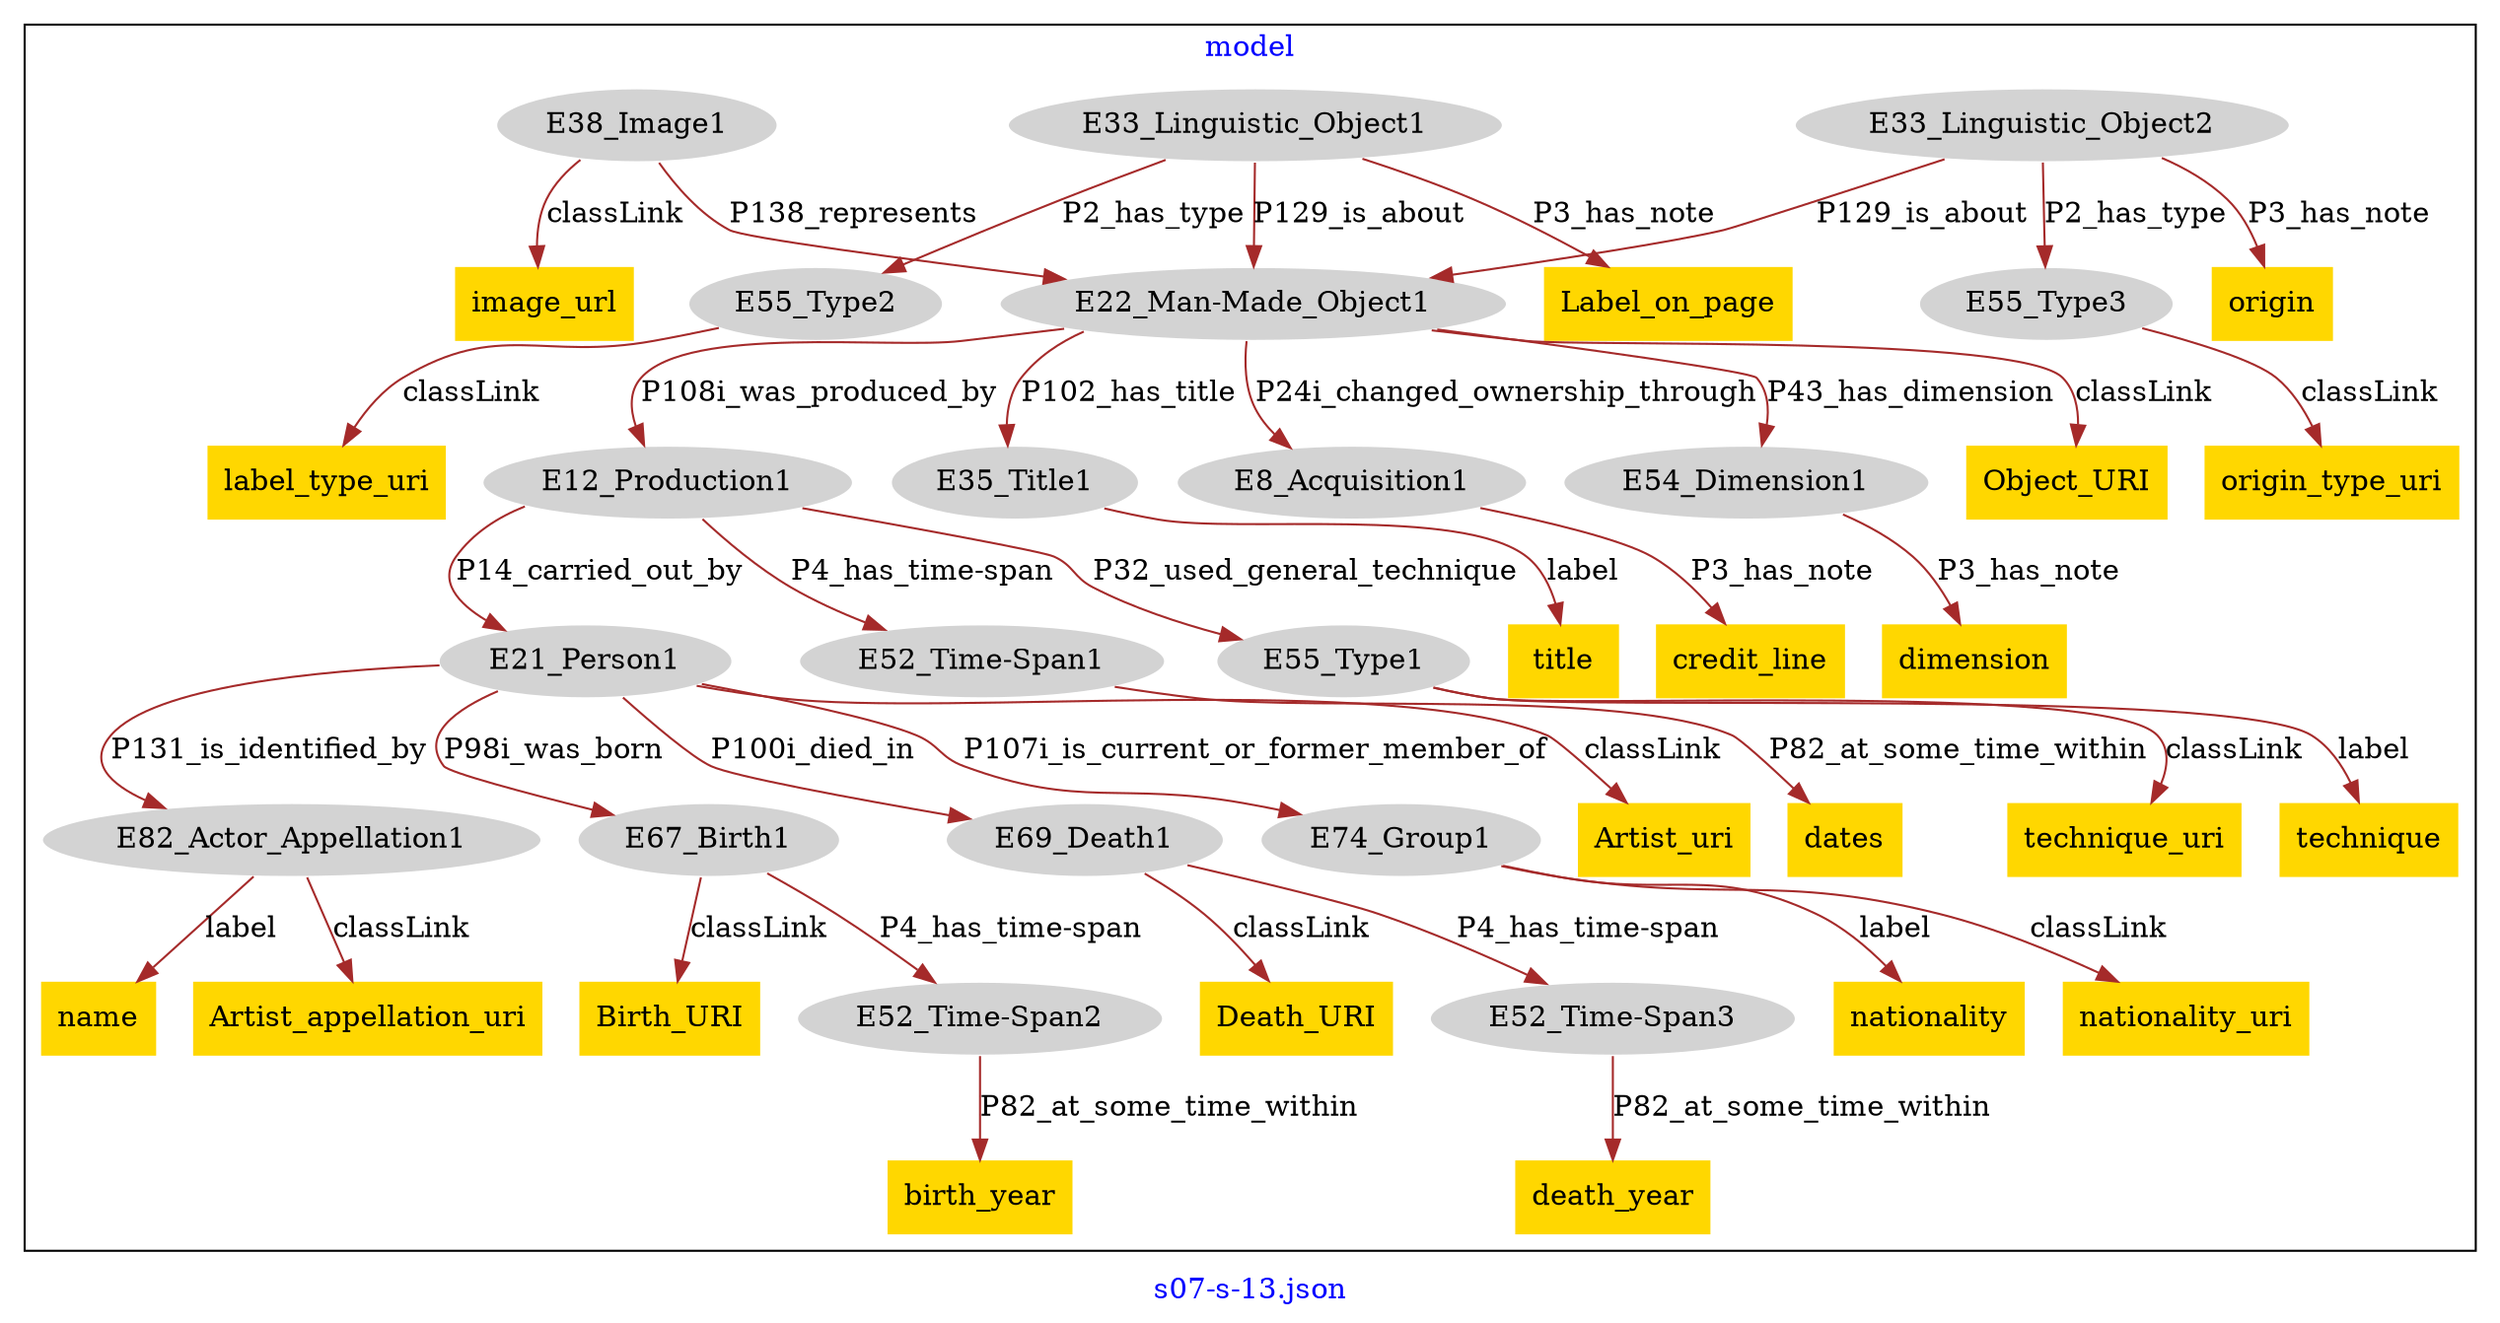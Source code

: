 digraph n0 {
fontcolor="blue"
remincross="true"
label="s07-s-13.json"
subgraph cluster {
label="model"
n2[style="filled",color="white",fillcolor="lightgray",label="E33_Linguistic_Object2"];
n3[shape="plaintext",style="filled",fillcolor="gold",label="origin"];
n4[style="filled",color="white",fillcolor="lightgray",label="E82_Actor_Appellation1"];
n5[shape="plaintext",style="filled",fillcolor="gold",label="name"];
n6[style="filled",color="white",fillcolor="lightgray",label="E67_Birth1"];
n7[shape="plaintext",style="filled",fillcolor="gold",label="Birth_URI"];
n8[style="filled",color="white",fillcolor="lightgray",label="E55_Type1"];
n9[shape="plaintext",style="filled",fillcolor="gold",label="technique_uri"];
n10[style="filled",color="white",fillcolor="lightgray",label="E33_Linguistic_Object1"];
n11[shape="plaintext",style="filled",fillcolor="gold",label="Label_on_page"];
n12[style="filled",color="white",fillcolor="lightgray",label="E35_Title1"];
n13[shape="plaintext",style="filled",fillcolor="gold",label="title"];
n14[style="filled",color="white",fillcolor="lightgray",label="E8_Acquisition1"];
n15[shape="plaintext",style="filled",fillcolor="gold",label="credit_line"];
n16[style="filled",color="white",fillcolor="lightgray",label="E54_Dimension1"];
n17[shape="plaintext",style="filled",fillcolor="gold",label="dimension"];
n18[style="filled",color="white",fillcolor="lightgray",label="E69_Death1"];
n19[shape="plaintext",style="filled",fillcolor="gold",label="Death_URI"];
n20[shape="plaintext",style="filled",fillcolor="gold",label="technique"];
n21[style="filled",color="white",fillcolor="lightgray",label="E74_Group1"];
n22[shape="plaintext",style="filled",fillcolor="gold",label="nationality"];
n23[style="filled",color="white",fillcolor="lightgray",label="E52_Time-Span3"];
n24[shape="plaintext",style="filled",fillcolor="gold",label="death_year"];
n25[style="filled",color="white",fillcolor="lightgray",label="E55_Type2"];
n26[shape="plaintext",style="filled",fillcolor="gold",label="label_type_uri"];
n27[style="filled",color="white",fillcolor="lightgray",label="E22_Man-Made_Object1"];
n28[shape="plaintext",style="filled",fillcolor="gold",label="Object_URI"];
n29[style="filled",color="white",fillcolor="lightgray",label="E21_Person1"];
n30[shape="plaintext",style="filled",fillcolor="gold",label="Artist_uri"];
n31[shape="plaintext",style="filled",fillcolor="gold",label="nationality_uri"];
n32[style="filled",color="white",fillcolor="lightgray",label="E55_Type3"];
n33[shape="plaintext",style="filled",fillcolor="gold",label="origin_type_uri"];
n34[style="filled",color="white",fillcolor="lightgray",label="E38_Image1"];
n35[shape="plaintext",style="filled",fillcolor="gold",label="image_url"];
n36[style="filled",color="white",fillcolor="lightgray",label="E52_Time-Span2"];
n37[shape="plaintext",style="filled",fillcolor="gold",label="birth_year"];
n38[shape="plaintext",style="filled",fillcolor="gold",label="Artist_appellation_uri"];
n39[style="filled",color="white",fillcolor="lightgray",label="E52_Time-Span1"];
n40[shape="plaintext",style="filled",fillcolor="gold",label="dates"];
n41[style="filled",color="white",fillcolor="lightgray",label="E12_Production1"];
}
n2 -> n3[color="brown",fontcolor="black",label="P3_has_note"]
n4 -> n5[color="brown",fontcolor="black",label="label"]
n6 -> n7[color="brown",fontcolor="black",label="classLink"]
n8 -> n9[color="brown",fontcolor="black",label="classLink"]
n10 -> n11[color="brown",fontcolor="black",label="P3_has_note"]
n12 -> n13[color="brown",fontcolor="black",label="label"]
n14 -> n15[color="brown",fontcolor="black",label="P3_has_note"]
n16 -> n17[color="brown",fontcolor="black",label="P3_has_note"]
n18 -> n19[color="brown",fontcolor="black",label="classLink"]
n8 -> n20[color="brown",fontcolor="black",label="label"]
n21 -> n22[color="brown",fontcolor="black",label="label"]
n23 -> n24[color="brown",fontcolor="black",label="P82_at_some_time_within"]
n25 -> n26[color="brown",fontcolor="black",label="classLink"]
n27 -> n28[color="brown",fontcolor="black",label="classLink"]
n29 -> n30[color="brown",fontcolor="black",label="classLink"]
n21 -> n31[color="brown",fontcolor="black",label="classLink"]
n32 -> n33[color="brown",fontcolor="black",label="classLink"]
n34 -> n35[color="brown",fontcolor="black",label="classLink"]
n36 -> n37[color="brown",fontcolor="black",label="P82_at_some_time_within"]
n4 -> n38[color="brown",fontcolor="black",label="classLink"]
n39 -> n40[color="brown",fontcolor="black",label="P82_at_some_time_within"]
n10 -> n25[color="brown",fontcolor="black",label="P2_has_type"]
n6 -> n36[color="brown",fontcolor="black",label="P4_has_time-span"]
n2 -> n32[color="brown",fontcolor="black",label="P2_has_type"]
n18 -> n23[color="brown",fontcolor="black",label="P4_has_time-span"]
n29 -> n4[color="brown",fontcolor="black",label="P131_is_identified_by"]
n29 -> n6[color="brown",fontcolor="black",label="P98i_was_born"]
n29 -> n18[color="brown",fontcolor="black",label="P100i_died_in"]
n27 -> n14[color="brown",fontcolor="black",label="P24i_changed_ownership_through"]
n27 -> n41[color="brown",fontcolor="black",label="P108i_was_produced_by"]
n29 -> n21[color="brown",fontcolor="black",label="P107i_is_current_or_former_member_of"]
n41 -> n8[color="brown",fontcolor="black",label="P32_used_general_technique"]
n27 -> n12[color="brown",fontcolor="black",label="P102_has_title"]
n41 -> n29[color="brown",fontcolor="black",label="P14_carried_out_by"]
n41 -> n39[color="brown",fontcolor="black",label="P4_has_time-span"]
n34 -> n27[color="brown",fontcolor="black",label="P138_represents"]
n2 -> n27[color="brown",fontcolor="black",label="P129_is_about"]
n10 -> n27[color="brown",fontcolor="black",label="P129_is_about"]
n27 -> n16[color="brown",fontcolor="black",label="P43_has_dimension"]
}
